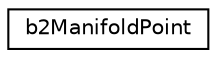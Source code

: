 digraph "Graphical Class Hierarchy"
{
  edge [fontname="Helvetica",fontsize="10",labelfontname="Helvetica",labelfontsize="10"];
  node [fontname="Helvetica",fontsize="10",shape=record];
  rankdir="LR";
  Node0 [label="b2ManifoldPoint",height=0.2,width=0.4,color="black", fillcolor="white", style="filled",URL="$structb2ManifoldPoint.html"];
}
